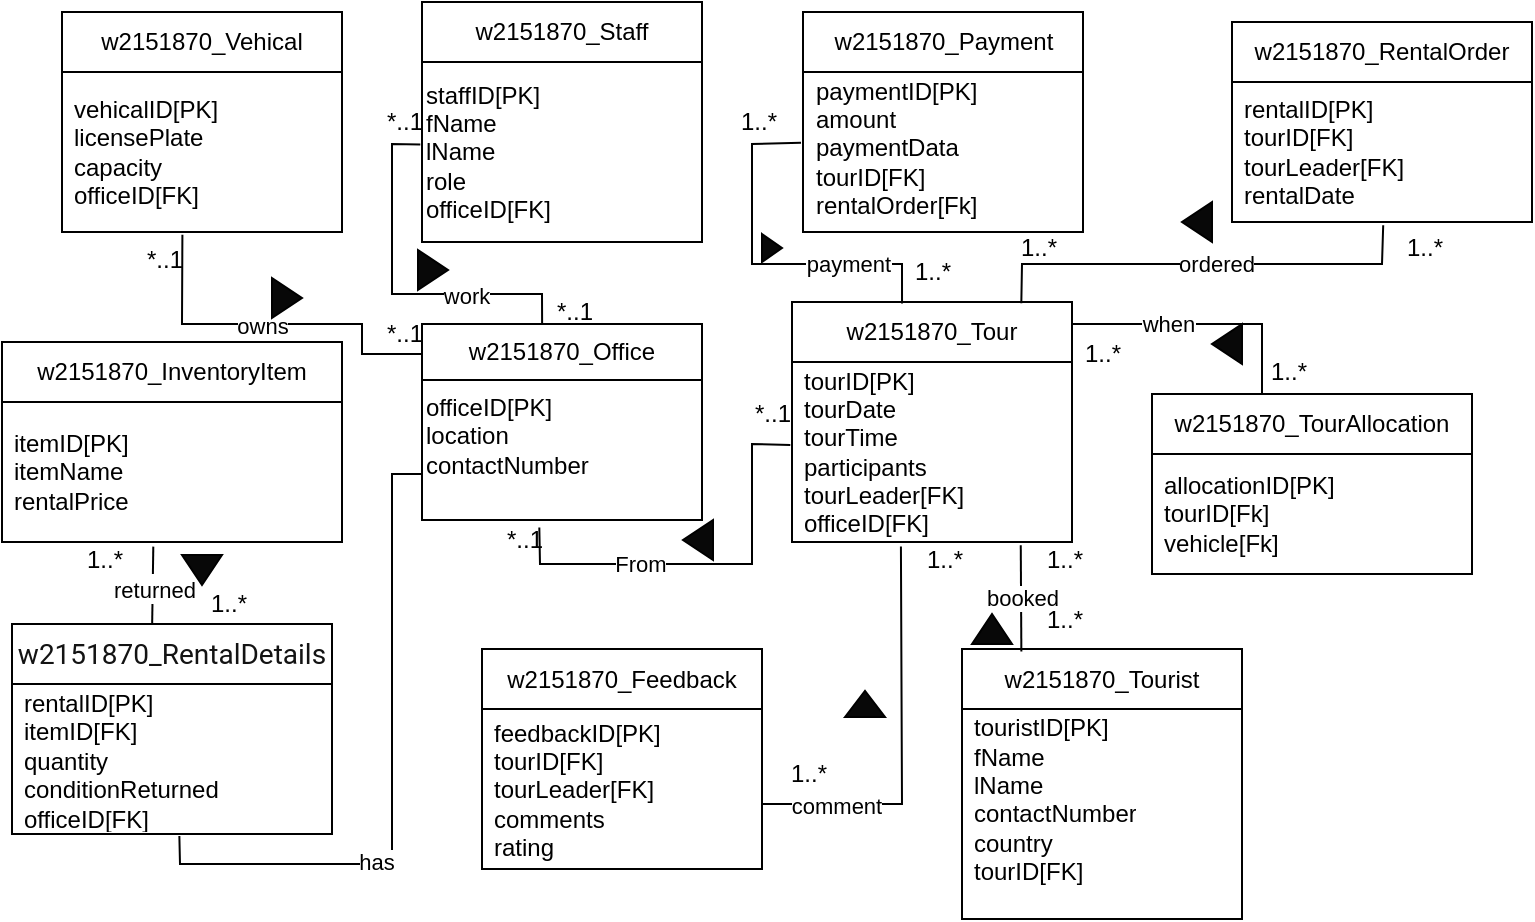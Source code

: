 <mxfile version="26.1.2">
  <diagram id="R2lEEEUBdFMjLlhIrx00" name="Page-1">
    <mxGraphModel dx="563" dy="310" grid="1" gridSize="15" guides="1" tooltips="1" connect="1" arrows="1" fold="1" page="1" pageScale="1" pageWidth="850" pageHeight="1100" math="0" shadow="0" extFonts="Permanent Marker^https://fonts.googleapis.com/css?family=Permanent+Marker">
      <root>
        <mxCell id="0" />
        <mxCell id="1" parent="0" />
        <mxCell id="3GRVmK6hljvbz2TBf-cd-1" value="w2151870_Office" style="swimlane;fontStyle=0;childLayout=stackLayout;horizontal=1;startSize=28;horizontalStack=0;resizeParent=1;resizeParentMax=0;resizeLast=0;collapsible=1;marginBottom=0;whiteSpace=wrap;html=1;" parent="1" vertex="1">
          <mxGeometry x="240" y="210" width="140" height="98" as="geometry" />
        </mxCell>
        <mxCell id="3GRVmK6hljvbz2TBf-cd-10" value="officeID[PK]&lt;div&gt;location&lt;/div&gt;&lt;div&gt;contactNumber&lt;/div&gt;&lt;div&gt;&lt;br&gt;&lt;/div&gt;" style="text;html=1;align=left;verticalAlign=middle;resizable=0;points=[];autosize=1;strokeColor=none;fillColor=none;" parent="3GRVmK6hljvbz2TBf-cd-1" vertex="1">
          <mxGeometry y="28" width="140" height="70" as="geometry" />
        </mxCell>
        <mxCell id="3GRVmK6hljvbz2TBf-cd-6" value="w2151870_Staff" style="swimlane;fontStyle=0;childLayout=stackLayout;horizontal=1;startSize=30;horizontalStack=0;resizeParent=1;resizeParentMax=0;resizeLast=0;collapsible=1;marginBottom=0;whiteSpace=wrap;html=1;" parent="1" vertex="1">
          <mxGeometry x="240" y="49" width="140" height="120" as="geometry" />
        </mxCell>
        <mxCell id="3GRVmK6hljvbz2TBf-cd-11" value="staffID[PK]&lt;div&gt;fName&lt;/div&gt;&lt;div&gt;lName&lt;/div&gt;&lt;div&gt;role&lt;/div&gt;&lt;div&gt;officeID[FK]&lt;/div&gt;" style="text;html=1;align=left;verticalAlign=middle;resizable=0;points=[];autosize=1;strokeColor=none;fillColor=none;" parent="3GRVmK6hljvbz2TBf-cd-6" vertex="1">
          <mxGeometry y="30" width="140" height="90" as="geometry" />
        </mxCell>
        <mxCell id="3GRVmK6hljvbz2TBf-cd-12" value="w2151870_Vehical" style="swimlane;fontStyle=0;childLayout=stackLayout;horizontal=1;startSize=30;horizontalStack=0;resizeParent=1;resizeParentMax=0;resizeLast=0;collapsible=1;marginBottom=0;whiteSpace=wrap;html=1;" parent="1" vertex="1">
          <mxGeometry x="60" y="54" width="140" height="110" as="geometry" />
        </mxCell>
        <mxCell id="3GRVmK6hljvbz2TBf-cd-13" value="vehicalID[PK]&lt;div&gt;licensePlate&lt;/div&gt;&lt;div&gt;capacity&lt;/div&gt;&lt;div&gt;officeID[FK]&lt;/div&gt;" style="text;strokeColor=none;fillColor=none;align=left;verticalAlign=middle;spacingLeft=4;spacingRight=4;overflow=hidden;points=[[0,0.5],[1,0.5]];portConstraint=eastwest;rotatable=0;whiteSpace=wrap;html=1;" parent="3GRVmK6hljvbz2TBf-cd-12" vertex="1">
          <mxGeometry y="30" width="140" height="80" as="geometry" />
        </mxCell>
        <mxCell id="3GRVmK6hljvbz2TBf-cd-16" value="w2151870_Tourist" style="swimlane;fontStyle=0;childLayout=stackLayout;horizontal=1;startSize=30;horizontalStack=0;resizeParent=1;resizeParentMax=0;resizeLast=0;collapsible=1;marginBottom=0;whiteSpace=wrap;html=1;" parent="1" vertex="1">
          <mxGeometry x="510" y="372.5" width="140" height="135" as="geometry" />
        </mxCell>
        <mxCell id="3GRVmK6hljvbz2TBf-cd-17" value="touristID[PK]&lt;div&gt;fName&lt;/div&gt;&lt;div&gt;lName&lt;/div&gt;&lt;div&gt;contactNumber&lt;/div&gt;&lt;div&gt;country&lt;/div&gt;&lt;div&gt;tourID[FK]&lt;/div&gt;&lt;div&gt;&lt;br&gt;&lt;/div&gt;" style="text;strokeColor=none;fillColor=none;align=left;verticalAlign=middle;spacingLeft=4;spacingRight=4;overflow=hidden;points=[[0,0.5],[1,0.5]];portConstraint=eastwest;rotatable=0;whiteSpace=wrap;html=1;" parent="3GRVmK6hljvbz2TBf-cd-16" vertex="1">
          <mxGeometry y="30" width="140" height="105" as="geometry" />
        </mxCell>
        <mxCell id="3GRVmK6hljvbz2TBf-cd-20" value="w2151870_Tour" style="swimlane;fontStyle=0;childLayout=stackLayout;horizontal=1;startSize=30;horizontalStack=0;resizeParent=1;resizeParentMax=0;resizeLast=0;collapsible=1;marginBottom=0;whiteSpace=wrap;html=1;" parent="1" vertex="1">
          <mxGeometry x="425" y="199" width="140" height="120" as="geometry" />
        </mxCell>
        <mxCell id="3GRVmK6hljvbz2TBf-cd-21" value="tourID[PK]&lt;div&gt;tourDate&lt;/div&gt;&lt;div&gt;tourTime&lt;/div&gt;&lt;div&gt;participants&lt;/div&gt;&lt;div&gt;tourLeader[FK]&lt;/div&gt;&lt;div&gt;officeID[FK]&lt;/div&gt;" style="text;strokeColor=none;fillColor=none;align=left;verticalAlign=middle;spacingLeft=4;spacingRight=4;overflow=hidden;points=[[0,0.5],[1,0.5]];portConstraint=eastwest;rotatable=0;whiteSpace=wrap;html=1;" parent="3GRVmK6hljvbz2TBf-cd-20" vertex="1">
          <mxGeometry y="30" width="140" height="90" as="geometry" />
        </mxCell>
        <mxCell id="3GRVmK6hljvbz2TBf-cd-24" value="w2151870_Payment" style="swimlane;fontStyle=0;childLayout=stackLayout;horizontal=1;startSize=30;horizontalStack=0;resizeParent=1;resizeParentMax=0;resizeLast=0;collapsible=1;marginBottom=0;whiteSpace=wrap;html=1;" parent="1" vertex="1">
          <mxGeometry x="430.5" y="54" width="140" height="110" as="geometry" />
        </mxCell>
        <mxCell id="3GRVmK6hljvbz2TBf-cd-25" value="paymentID[PK]&lt;div&gt;amount&lt;/div&gt;&lt;div&gt;paymentData&lt;/div&gt;&lt;div&gt;tourID[FK]&lt;/div&gt;&lt;div&gt;rentalOrder[Fk]&lt;/div&gt;&lt;div&gt;&lt;br&gt;&lt;/div&gt;" style="text;strokeColor=none;fillColor=none;align=left;verticalAlign=middle;spacingLeft=4;spacingRight=4;overflow=hidden;points=[[0,0.5],[1,0.5]];portConstraint=eastwest;rotatable=0;whiteSpace=wrap;html=1;" parent="3GRVmK6hljvbz2TBf-cd-24" vertex="1">
          <mxGeometry y="30" width="140" height="80" as="geometry" />
        </mxCell>
        <mxCell id="3GRVmK6hljvbz2TBf-cd-28" value="w2151870_TourAllocation" style="swimlane;fontStyle=0;childLayout=stackLayout;horizontal=1;startSize=30;horizontalStack=0;resizeParent=1;resizeParentMax=0;resizeLast=0;collapsible=1;marginBottom=0;whiteSpace=wrap;html=1;" parent="1" vertex="1">
          <mxGeometry x="605" y="245" width="160" height="90" as="geometry" />
        </mxCell>
        <mxCell id="3GRVmK6hljvbz2TBf-cd-29" value="allocationID[PK]&lt;div&gt;tourID[Fk]&lt;/div&gt;&lt;div&gt;vehicle[Fk]&lt;/div&gt;" style="text;strokeColor=none;fillColor=none;align=left;verticalAlign=middle;spacingLeft=4;spacingRight=4;overflow=hidden;points=[[0,0.5],[1,0.5]];portConstraint=eastwest;rotatable=0;whiteSpace=wrap;html=1;" parent="3GRVmK6hljvbz2TBf-cd-28" vertex="1">
          <mxGeometry y="30" width="160" height="60" as="geometry" />
        </mxCell>
        <mxCell id="3GRVmK6hljvbz2TBf-cd-32" value="w2151870_InventoryItem" style="swimlane;fontStyle=0;childLayout=stackLayout;horizontal=1;startSize=30;horizontalStack=0;resizeParent=1;resizeParentMax=0;resizeLast=0;collapsible=1;marginBottom=0;whiteSpace=wrap;html=1;" parent="1" vertex="1">
          <mxGeometry x="30" y="219" width="170" height="100" as="geometry" />
        </mxCell>
        <mxCell id="3GRVmK6hljvbz2TBf-cd-33" value="itemID[PK]&lt;div&gt;itemName&lt;/div&gt;&lt;div&gt;rentalPrice&lt;/div&gt;" style="text;strokeColor=none;fillColor=none;align=left;verticalAlign=middle;spacingLeft=4;spacingRight=4;overflow=hidden;points=[[0,0.5],[1,0.5]];portConstraint=eastwest;rotatable=0;whiteSpace=wrap;html=1;" parent="3GRVmK6hljvbz2TBf-cd-32" vertex="1">
          <mxGeometry y="30" width="170" height="70" as="geometry" />
        </mxCell>
        <mxCell id="3GRVmK6hljvbz2TBf-cd-42" value="w2151870_RentalOrder" style="swimlane;fontStyle=0;childLayout=stackLayout;horizontal=1;startSize=30;horizontalStack=0;resizeParent=1;resizeParentMax=0;resizeLast=0;collapsible=1;marginBottom=0;whiteSpace=wrap;html=1;" parent="1" vertex="1">
          <mxGeometry x="645" y="59" width="150" height="100" as="geometry" />
        </mxCell>
        <mxCell id="3GRVmK6hljvbz2TBf-cd-43" value="rentalID[PK]&lt;div&gt;tourID[FK]&lt;/div&gt;&lt;div&gt;tourLeader[FK]&lt;/div&gt;&lt;div&gt;rentalDate&lt;/div&gt;" style="text;strokeColor=none;fillColor=none;align=left;verticalAlign=middle;spacingLeft=4;spacingRight=4;overflow=hidden;points=[[0,0.5],[1,0.5]];portConstraint=eastwest;rotatable=0;whiteSpace=wrap;html=1;" parent="3GRVmK6hljvbz2TBf-cd-42" vertex="1">
          <mxGeometry y="30" width="150" height="70" as="geometry" />
        </mxCell>
        <mxCell id="3GRVmK6hljvbz2TBf-cd-46" value="&lt;div style=&quot;text-align: start;&quot;&gt;&lt;font face=&quot;Roboto, Arial, sans-serif&quot; color=&quot;#131313&quot;&gt;&lt;span style=&quot;font-size: 14px; text-wrap-mode: nowrap; background-color: rgb(255, 255, 255);&quot;&gt;w2151870_RentalDetails&lt;/span&gt;&lt;/font&gt;&lt;/div&gt;" style="swimlane;fontStyle=0;childLayout=stackLayout;horizontal=1;startSize=30;horizontalStack=0;resizeParent=1;resizeParentMax=0;resizeLast=0;collapsible=1;marginBottom=0;whiteSpace=wrap;html=1;" parent="1" vertex="1">
          <mxGeometry x="35" y="360" width="160" height="105" as="geometry" />
        </mxCell>
        <mxCell id="3GRVmK6hljvbz2TBf-cd-47" value="rentalID[PK]&lt;div&gt;itemID[FK]&lt;/div&gt;&lt;div&gt;quantity&lt;/div&gt;&lt;div&gt;conditionReturned&lt;/div&gt;&lt;div&gt;officeID[FK]&lt;/div&gt;" style="text;strokeColor=none;fillColor=none;align=left;verticalAlign=middle;spacingLeft=4;spacingRight=4;overflow=hidden;points=[[0,0.5],[1,0.5]];portConstraint=eastwest;rotatable=0;whiteSpace=wrap;html=1;" parent="3GRVmK6hljvbz2TBf-cd-46" vertex="1">
          <mxGeometry y="30" width="160" height="75" as="geometry" />
        </mxCell>
        <mxCell id="3GRVmK6hljvbz2TBf-cd-50" value="w2151870_Feedback" style="swimlane;fontStyle=0;childLayout=stackLayout;horizontal=1;startSize=30;horizontalStack=0;resizeParent=1;resizeParentMax=0;resizeLast=0;collapsible=1;marginBottom=0;whiteSpace=wrap;html=1;" parent="1" vertex="1">
          <mxGeometry x="270" y="372.5" width="140" height="110" as="geometry" />
        </mxCell>
        <mxCell id="3GRVmK6hljvbz2TBf-cd-51" value="feedbackID[PK]&lt;div&gt;tourID[FK]&lt;/div&gt;&lt;div&gt;tourLeader[FK]&lt;/div&gt;&lt;div&gt;comments&lt;/div&gt;&lt;div&gt;rating&lt;/div&gt;" style="text;strokeColor=none;fillColor=none;align=left;verticalAlign=middle;spacingLeft=4;spacingRight=4;overflow=hidden;points=[[0,0.5],[1,0.5]];portConstraint=eastwest;rotatable=0;whiteSpace=wrap;html=1;" parent="3GRVmK6hljvbz2TBf-cd-50" vertex="1">
          <mxGeometry y="30" width="140" height="80" as="geometry" />
        </mxCell>
        <mxCell id="3GRVmK6hljvbz2TBf-cd-56" value="" style="endArrow=none;html=1;rounded=0;entryX=0;entryY=0.671;entryDx=0;entryDy=0;entryPerimeter=0;exitX=0.523;exitY=1.013;exitDx=0;exitDy=0;exitPerimeter=0;" parent="1" source="3GRVmK6hljvbz2TBf-cd-47" target="3GRVmK6hljvbz2TBf-cd-10" edge="1">
          <mxGeometry width="50" height="50" relative="1" as="geometry">
            <mxPoint x="135" y="321" as="sourcePoint" />
            <mxPoint x="250" y="234" as="targetPoint" />
            <Array as="points">
              <mxPoint x="119" y="480" />
              <mxPoint x="225" y="480" />
              <mxPoint x="225" y="345" />
              <mxPoint x="225" y="285" />
            </Array>
          </mxGeometry>
        </mxCell>
        <mxCell id="3GRVmK6hljvbz2TBf-cd-57" value="has" style="edgeLabel;html=1;align=center;verticalAlign=middle;resizable=0;points=[];" parent="3GRVmK6hljvbz2TBf-cd-56" vertex="1" connectable="0">
          <mxGeometry x="-0.321" y="1" relative="1" as="geometry">
            <mxPoint as="offset" />
          </mxGeometry>
        </mxCell>
        <mxCell id="3GRVmK6hljvbz2TBf-cd-60" value="" style="endArrow=none;html=1;rounded=0;entryX=0.445;entryY=1.033;entryDx=0;entryDy=0;entryPerimeter=0;exitX=0.438;exitY=0;exitDx=0;exitDy=0;exitPerimeter=0;" parent="1" source="3GRVmK6hljvbz2TBf-cd-46" target="3GRVmK6hljvbz2TBf-cd-33" edge="1">
          <mxGeometry width="50" height="50" relative="1" as="geometry">
            <mxPoint x="105" y="361" as="sourcePoint" />
            <mxPoint x="245" y="345" as="targetPoint" />
            <Array as="points" />
          </mxGeometry>
        </mxCell>
        <mxCell id="3GRVmK6hljvbz2TBf-cd-61" value="in" style="edgeLabel;html=1;align=center;verticalAlign=middle;resizable=0;points=[];" parent="3GRVmK6hljvbz2TBf-cd-60" vertex="1" connectable="0">
          <mxGeometry x="-0.013" relative="1" as="geometry">
            <mxPoint as="offset" />
          </mxGeometry>
        </mxCell>
        <mxCell id="3GRVmK6hljvbz2TBf-cd-62" value="returned" style="edgeLabel;html=1;align=center;verticalAlign=middle;resizable=0;points=[];" parent="3GRVmK6hljvbz2TBf-cd-60" vertex="1" connectable="0">
          <mxGeometry x="-0.122" relative="1" as="geometry">
            <mxPoint as="offset" />
          </mxGeometry>
        </mxCell>
        <mxCell id="3GRVmK6hljvbz2TBf-cd-65" value="" style="endArrow=none;html=1;rounded=0;entryX=0.389;entryY=1.025;entryDx=0;entryDy=0;entryPerimeter=0;" parent="1" target="3GRVmK6hljvbz2TBf-cd-21" edge="1">
          <mxGeometry width="50" height="50" relative="1" as="geometry">
            <mxPoint x="410" y="450" as="sourcePoint" />
            <mxPoint x="465" y="330" as="targetPoint" />
            <Array as="points">
              <mxPoint x="480" y="450" />
            </Array>
          </mxGeometry>
        </mxCell>
        <mxCell id="3GRVmK6hljvbz2TBf-cd-66" value="comment" style="edgeLabel;html=1;align=center;verticalAlign=middle;resizable=0;points=[];" parent="3GRVmK6hljvbz2TBf-cd-65" vertex="1" connectable="0">
          <mxGeometry x="-0.626" y="-1" relative="1" as="geometry">
            <mxPoint as="offset" />
          </mxGeometry>
        </mxCell>
        <mxCell id="3GRVmK6hljvbz2TBf-cd-67" value="" style="endArrow=none;html=1;rounded=0;entryX=0.817;entryY=1.018;entryDx=0;entryDy=0;entryPerimeter=0;exitX=0.212;exitY=0.009;exitDx=0;exitDy=0;exitPerimeter=0;" parent="1" source="3GRVmK6hljvbz2TBf-cd-16" target="3GRVmK6hljvbz2TBf-cd-21" edge="1">
          <mxGeometry width="50" height="50" relative="1" as="geometry">
            <mxPoint x="485" y="369" as="sourcePoint" />
            <mxPoint x="535" y="319" as="targetPoint" />
          </mxGeometry>
        </mxCell>
        <mxCell id="3GRVmK6hljvbz2TBf-cd-68" value="booked" style="edgeLabel;html=1;align=center;verticalAlign=middle;resizable=0;points=[];" parent="3GRVmK6hljvbz2TBf-cd-67" vertex="1" connectable="0">
          <mxGeometry x="-0.008" relative="1" as="geometry">
            <mxPoint as="offset" />
          </mxGeometry>
        </mxCell>
        <mxCell id="3GRVmK6hljvbz2TBf-cd-69" value="" style="endArrow=none;html=1;rounded=0;" parent="1" edge="1">
          <mxGeometry width="50" height="50" relative="1" as="geometry">
            <mxPoint x="660" y="245" as="sourcePoint" />
            <mxPoint x="565" y="210" as="targetPoint" />
            <Array as="points">
              <mxPoint x="660" y="210" />
            </Array>
          </mxGeometry>
        </mxCell>
        <mxCell id="3GRVmK6hljvbz2TBf-cd-70" value="when" style="edgeLabel;html=1;align=center;verticalAlign=middle;resizable=0;points=[];" parent="3GRVmK6hljvbz2TBf-cd-69" vertex="1" connectable="0">
          <mxGeometry x="0.267" relative="1" as="geometry">
            <mxPoint as="offset" />
          </mxGeometry>
        </mxCell>
        <mxCell id="3GRVmK6hljvbz2TBf-cd-71" value="" style="endArrow=none;html=1;rounded=0;entryX=0.504;entryY=1.023;entryDx=0;entryDy=0;entryPerimeter=0;exitX=0.819;exitY=0.005;exitDx=0;exitDy=0;exitPerimeter=0;" parent="1" source="3GRVmK6hljvbz2TBf-cd-20" target="3GRVmK6hljvbz2TBf-cd-43" edge="1">
          <mxGeometry width="50" height="50" relative="1" as="geometry">
            <mxPoint x="540" y="195" as="sourcePoint" />
            <mxPoint x="725" y="159" as="targetPoint" />
            <Array as="points">
              <mxPoint x="540" y="180" />
              <mxPoint x="720" y="180" />
            </Array>
          </mxGeometry>
        </mxCell>
        <mxCell id="3GRVmK6hljvbz2TBf-cd-72" value="ordered" style="edgeLabel;html=1;align=center;verticalAlign=middle;resizable=0;points=[];" parent="3GRVmK6hljvbz2TBf-cd-71" vertex="1" connectable="0">
          <mxGeometry x="0.063" relative="1" as="geometry">
            <mxPoint as="offset" />
          </mxGeometry>
        </mxCell>
        <mxCell id="3GRVmK6hljvbz2TBf-cd-73" value="" style="endArrow=none;html=1;rounded=0;exitX=0.167;exitY=1.024;exitDx=0;exitDy=0;exitPerimeter=0;entryX=-0.007;entryY=0.442;entryDx=0;entryDy=0;entryPerimeter=0;" parent="1" edge="1" target="3GRVmK6hljvbz2TBf-cd-25" source="Fs5VB67ED9o73u61x6n6-10">
          <mxGeometry width="50" height="50" relative="1" as="geometry">
            <mxPoint x="480" y="210" as="sourcePoint" />
            <mxPoint x="435" y="90" as="targetPoint" />
            <Array as="points">
              <mxPoint x="480" y="180" />
              <mxPoint x="405" y="180" />
              <mxPoint x="405" y="120" />
            </Array>
          </mxGeometry>
        </mxCell>
        <mxCell id="3GRVmK6hljvbz2TBf-cd-74" value="payment" style="edgeLabel;html=1;align=center;verticalAlign=middle;resizable=0;points=[];" parent="3GRVmK6hljvbz2TBf-cd-73" vertex="1" connectable="0">
          <mxGeometry x="-0.479" relative="1" as="geometry">
            <mxPoint as="offset" />
          </mxGeometry>
        </mxCell>
        <mxCell id="3GRVmK6hljvbz2TBf-cd-76" value="" style="endArrow=none;html=1;rounded=0;entryX=-0.006;entryY=0.461;entryDx=0;entryDy=0;entryPerimeter=0;exitX=0.419;exitY=1.053;exitDx=0;exitDy=0;exitPerimeter=0;" parent="1" target="3GRVmK6hljvbz2TBf-cd-21" edge="1" source="3GRVmK6hljvbz2TBf-cd-10">
          <mxGeometry width="50" height="50" relative="1" as="geometry">
            <mxPoint x="330" y="309" as="sourcePoint" />
            <mxPoint x="380" y="255" as="targetPoint" />
            <Array as="points">
              <mxPoint x="299" y="330" />
              <mxPoint x="405" y="330" />
              <mxPoint x="405" y="270" />
            </Array>
          </mxGeometry>
        </mxCell>
        <mxCell id="3GRVmK6hljvbz2TBf-cd-79" value="From" style="edgeLabel;html=1;align=center;verticalAlign=middle;resizable=0;points=[];" parent="3GRVmK6hljvbz2TBf-cd-76" vertex="1" connectable="0">
          <mxGeometry x="-0.329" relative="1" as="geometry">
            <mxPoint as="offset" />
          </mxGeometry>
        </mxCell>
        <mxCell id="3GRVmK6hljvbz2TBf-cd-80" value="" style="endArrow=none;html=1;rounded=0;exitX=0.429;exitY=0;exitDx=0;exitDy=0;exitPerimeter=0;entryX=-0.006;entryY=0.459;entryDx=0;entryDy=0;entryPerimeter=0;" parent="1" source="3GRVmK6hljvbz2TBf-cd-1" target="3GRVmK6hljvbz2TBf-cd-11" edge="1">
          <mxGeometry width="50" height="50" relative="1" as="geometry">
            <mxPoint x="255" y="200" as="sourcePoint" />
            <mxPoint x="305" y="150" as="targetPoint" />
            <Array as="points">
              <mxPoint x="300" y="195" />
              <mxPoint x="225" y="195" />
              <mxPoint x="225" y="120" />
            </Array>
          </mxGeometry>
        </mxCell>
        <mxCell id="3GRVmK6hljvbz2TBf-cd-81" value="work" style="edgeLabel;html=1;align=center;verticalAlign=middle;resizable=0;points=[];" parent="3GRVmK6hljvbz2TBf-cd-80" vertex="1" connectable="0">
          <mxGeometry x="-0.404" y="1" relative="1" as="geometry">
            <mxPoint as="offset" />
          </mxGeometry>
        </mxCell>
        <mxCell id="3GRVmK6hljvbz2TBf-cd-82" value="" style="endArrow=none;html=1;rounded=0;entryX=0.43;entryY=1.017;entryDx=0;entryDy=0;entryPerimeter=0;exitX=0;exitY=0.153;exitDx=0;exitDy=0;exitPerimeter=0;" parent="1" source="3GRVmK6hljvbz2TBf-cd-1" target="3GRVmK6hljvbz2TBf-cd-13" edge="1">
          <mxGeometry width="50" height="50" relative="1" as="geometry">
            <mxPoint x="105" y="219" as="sourcePoint" />
            <mxPoint x="155" y="169" as="targetPoint" />
            <Array as="points">
              <mxPoint x="210" y="225" />
              <mxPoint x="210" y="210" />
              <mxPoint x="120" y="210" />
            </Array>
          </mxGeometry>
        </mxCell>
        <mxCell id="3GRVmK6hljvbz2TBf-cd-84" value="owns" style="edgeLabel;html=1;align=center;verticalAlign=middle;resizable=0;points=[];" parent="3GRVmK6hljvbz2TBf-cd-82" vertex="1" connectable="0">
          <mxGeometry x="0.065" y="1" relative="1" as="geometry">
            <mxPoint as="offset" />
          </mxGeometry>
        </mxCell>
        <mxCell id="Fs5VB67ED9o73u61x6n6-1" value="1..*" style="text;html=1;align=center;verticalAlign=middle;resizable=0;points=[];autosize=1;strokeColor=none;fillColor=none;" vertex="1" parent="1">
          <mxGeometry x="120" y="335" width="45" height="30" as="geometry" />
        </mxCell>
        <mxCell id="Fs5VB67ED9o73u61x6n6-2" value="1..*" style="text;html=1;align=center;verticalAlign=middle;resizable=0;points=[];autosize=1;strokeColor=none;fillColor=none;" vertex="1" parent="1">
          <mxGeometry x="58" y="313" width="45" height="30" as="geometry" />
        </mxCell>
        <mxCell id="Fs5VB67ED9o73u61x6n6-3" value="" style="triangle;whiteSpace=wrap;html=1;rotation=90;fillColor=#080808;" vertex="1" parent="1">
          <mxGeometry x="122.5" y="323" width="15" height="20" as="geometry" />
        </mxCell>
        <mxCell id="Fs5VB67ED9o73u61x6n6-4" value="*..1" style="text;html=1;align=center;verticalAlign=middle;resizable=0;points=[];autosize=1;strokeColor=none;fillColor=none;" vertex="1" parent="1">
          <mxGeometry x="208" y="94" width="45" height="30" as="geometry" />
        </mxCell>
        <mxCell id="Fs5VB67ED9o73u61x6n6-5" value="*..1" style="text;html=1;align=center;verticalAlign=middle;resizable=0;points=[];autosize=1;strokeColor=none;fillColor=none;" vertex="1" parent="1">
          <mxGeometry x="293" y="189" width="45" height="30" as="geometry" />
        </mxCell>
        <mxCell id="Fs5VB67ED9o73u61x6n6-6" value="1..*" style="text;html=1;align=center;verticalAlign=middle;resizable=0;points=[];autosize=1;strokeColor=none;fillColor=none;" vertex="1" parent="1">
          <mxGeometry x="410" y="420" width="45" height="30" as="geometry" />
        </mxCell>
        <mxCell id="Fs5VB67ED9o73u61x6n6-7" value="1..*" style="text;html=1;align=center;verticalAlign=middle;resizable=0;points=[];autosize=1;strokeColor=none;fillColor=none;" vertex="1" parent="1">
          <mxGeometry x="478" y="313" width="45" height="30" as="geometry" />
        </mxCell>
        <mxCell id="Fs5VB67ED9o73u61x6n6-8" value="" style="triangle;whiteSpace=wrap;html=1;rotation=-90;fillColor=#080808;" vertex="1" parent="1">
          <mxGeometry x="455" y="390" width="13" height="20" as="geometry" />
        </mxCell>
        <mxCell id="Fs5VB67ED9o73u61x6n6-9" value="1..*" style="text;html=1;align=center;verticalAlign=middle;resizable=0;points=[];autosize=1;strokeColor=none;fillColor=none;" vertex="1" parent="1">
          <mxGeometry x="385.5" y="94" width="45" height="30" as="geometry" />
        </mxCell>
        <mxCell id="Fs5VB67ED9o73u61x6n6-10" value="1..*" style="text;html=1;align=center;verticalAlign=middle;resizable=0;points=[];autosize=1;strokeColor=none;fillColor=none;" vertex="1" parent="1">
          <mxGeometry x="472.5" y="169" width="45" height="30" as="geometry" />
        </mxCell>
        <mxCell id="Fs5VB67ED9o73u61x6n6-11" value="" style="triangle;whiteSpace=wrap;html=1;rotation=0;fillColor=#080808;" vertex="1" parent="1">
          <mxGeometry x="410" y="165" width="10" height="14" as="geometry" />
        </mxCell>
        <mxCell id="Fs5VB67ED9o73u61x6n6-12" value="1..*" style="text;html=1;align=center;verticalAlign=middle;resizable=0;points=[];autosize=1;strokeColor=none;fillColor=none;" vertex="1" parent="1">
          <mxGeometry x="650" y="219" width="45" height="30" as="geometry" />
        </mxCell>
        <mxCell id="Fs5VB67ED9o73u61x6n6-13" value="1..*" style="text;html=1;align=center;verticalAlign=middle;resizable=0;points=[];autosize=1;strokeColor=none;fillColor=none;" vertex="1" parent="1">
          <mxGeometry x="557.5" y="210" width="45" height="30" as="geometry" />
        </mxCell>
        <mxCell id="Fs5VB67ED9o73u61x6n6-16" value="" style="triangle;whiteSpace=wrap;html=1;rotation=-180;fillColor=#080808;" vertex="1" parent="1">
          <mxGeometry x="635" y="210" width="15" height="20" as="geometry" />
        </mxCell>
        <mxCell id="Fs5VB67ED9o73u61x6n6-17" value="1..*" style="text;html=1;align=center;verticalAlign=middle;resizable=0;points=[];autosize=1;strokeColor=none;fillColor=none;" vertex="1" parent="1">
          <mxGeometry x="525.5" y="157" width="45" height="30" as="geometry" />
        </mxCell>
        <mxCell id="Fs5VB67ED9o73u61x6n6-20" value="1..*" style="text;html=1;align=center;verticalAlign=middle;resizable=0;points=[];autosize=1;strokeColor=none;fillColor=none;" vertex="1" parent="1">
          <mxGeometry x="718" y="157" width="45" height="30" as="geometry" />
        </mxCell>
        <mxCell id="Fs5VB67ED9o73u61x6n6-21" value="*..1" style="text;html=1;align=center;verticalAlign=middle;resizable=0;points=[];autosize=1;strokeColor=none;fillColor=none;" vertex="1" parent="1">
          <mxGeometry x="88" y="163" width="45" height="30" as="geometry" />
        </mxCell>
        <mxCell id="Fs5VB67ED9o73u61x6n6-22" value="*..1" style="text;html=1;align=center;verticalAlign=middle;resizable=0;points=[];autosize=1;strokeColor=none;fillColor=none;" vertex="1" parent="1">
          <mxGeometry x="208" y="200" width="45" height="30" as="geometry" />
        </mxCell>
        <mxCell id="Fs5VB67ED9o73u61x6n6-23" value="" style="triangle;whiteSpace=wrap;html=1;rotation=0;fillColor=#080808;" vertex="1" parent="1">
          <mxGeometry x="165" y="187" width="15" height="20" as="geometry" />
        </mxCell>
        <mxCell id="Fs5VB67ED9o73u61x6n6-24" value="" style="triangle;whiteSpace=wrap;html=1;rotation=0;fillColor=#080808;" vertex="1" parent="1">
          <mxGeometry x="238" y="173" width="15" height="20" as="geometry" />
        </mxCell>
        <mxCell id="Fs5VB67ED9o73u61x6n6-25" value="" style="triangle;whiteSpace=wrap;html=1;rotation=-180;fillColor=#080808;" vertex="1" parent="1">
          <mxGeometry x="370.5" y="308" width="15" height="20" as="geometry" />
        </mxCell>
        <mxCell id="Fs5VB67ED9o73u61x6n6-26" value="*..1" style="text;html=1;align=center;verticalAlign=middle;resizable=0;points=[];autosize=1;strokeColor=none;fillColor=none;" vertex="1" parent="1">
          <mxGeometry x="268" y="303" width="45" height="30" as="geometry" />
        </mxCell>
        <mxCell id="Fs5VB67ED9o73u61x6n6-27" value="*..1" style="text;html=1;align=center;verticalAlign=middle;resizable=0;points=[];autosize=1;strokeColor=none;fillColor=none;" vertex="1" parent="1">
          <mxGeometry x="392.5" y="240" width="45" height="30" as="geometry" />
        </mxCell>
        <mxCell id="Fs5VB67ED9o73u61x6n6-28" value="1..*" style="text;html=1;align=center;verticalAlign=middle;resizable=0;points=[];autosize=1;strokeColor=none;fillColor=none;" vertex="1" parent="1">
          <mxGeometry x="538" y="313" width="45" height="30" as="geometry" />
        </mxCell>
        <mxCell id="Fs5VB67ED9o73u61x6n6-29" value="1..*" style="text;html=1;align=center;verticalAlign=middle;resizable=0;points=[];autosize=1;strokeColor=none;fillColor=none;" vertex="1" parent="1">
          <mxGeometry x="538" y="343" width="45" height="30" as="geometry" />
        </mxCell>
        <mxCell id="Fs5VB67ED9o73u61x6n6-30" value="" style="triangle;whiteSpace=wrap;html=1;rotation=-90;fillColor=#080808;" vertex="1" parent="1">
          <mxGeometry x="517.5" y="352.5" width="15" height="20" as="geometry" />
        </mxCell>
        <mxCell id="Fs5VB67ED9o73u61x6n6-31" value="" style="triangle;whiteSpace=wrap;html=1;rotation=-180;fillColor=#080808;" vertex="1" parent="1">
          <mxGeometry x="620" y="149" width="15" height="20" as="geometry" />
        </mxCell>
      </root>
    </mxGraphModel>
  </diagram>
</mxfile>

